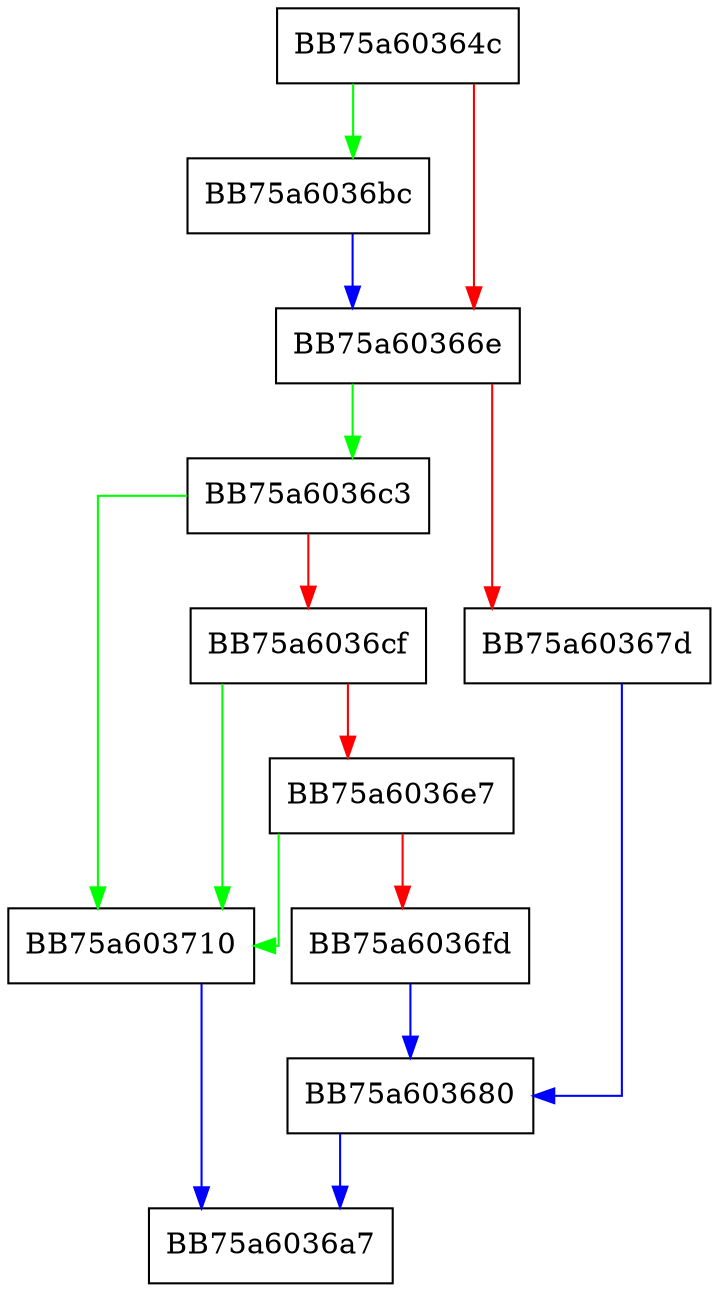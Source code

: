 digraph AddFileEntry {
  node [shape="box"];
  graph [splines=ortho];
  BB75a60364c -> BB75a6036bc [color="green"];
  BB75a60364c -> BB75a60366e [color="red"];
  BB75a60366e -> BB75a6036c3 [color="green"];
  BB75a60366e -> BB75a60367d [color="red"];
  BB75a60367d -> BB75a603680 [color="blue"];
  BB75a603680 -> BB75a6036a7 [color="blue"];
  BB75a6036bc -> BB75a60366e [color="blue"];
  BB75a6036c3 -> BB75a603710 [color="green"];
  BB75a6036c3 -> BB75a6036cf [color="red"];
  BB75a6036cf -> BB75a603710 [color="green"];
  BB75a6036cf -> BB75a6036e7 [color="red"];
  BB75a6036e7 -> BB75a603710 [color="green"];
  BB75a6036e7 -> BB75a6036fd [color="red"];
  BB75a6036fd -> BB75a603680 [color="blue"];
  BB75a603710 -> BB75a6036a7 [color="blue"];
}